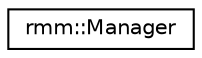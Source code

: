 digraph "Graphical Class Hierarchy"
{
  edge [fontname="Helvetica",fontsize="10",labelfontname="Helvetica",labelfontsize="10"];
  node [fontname="Helvetica",fontsize="10",shape=record];
  rankdir="LR";
  Node0 [label="rmm::Manager",height=0.2,width=0.4,color="black", fillcolor="white", style="filled",URL="$classrmm_1_1Manager.html",tooltip="RMM Manager class maintains the memory manager context, including the RMM event log, configuration options, and registered streams. "];
}
